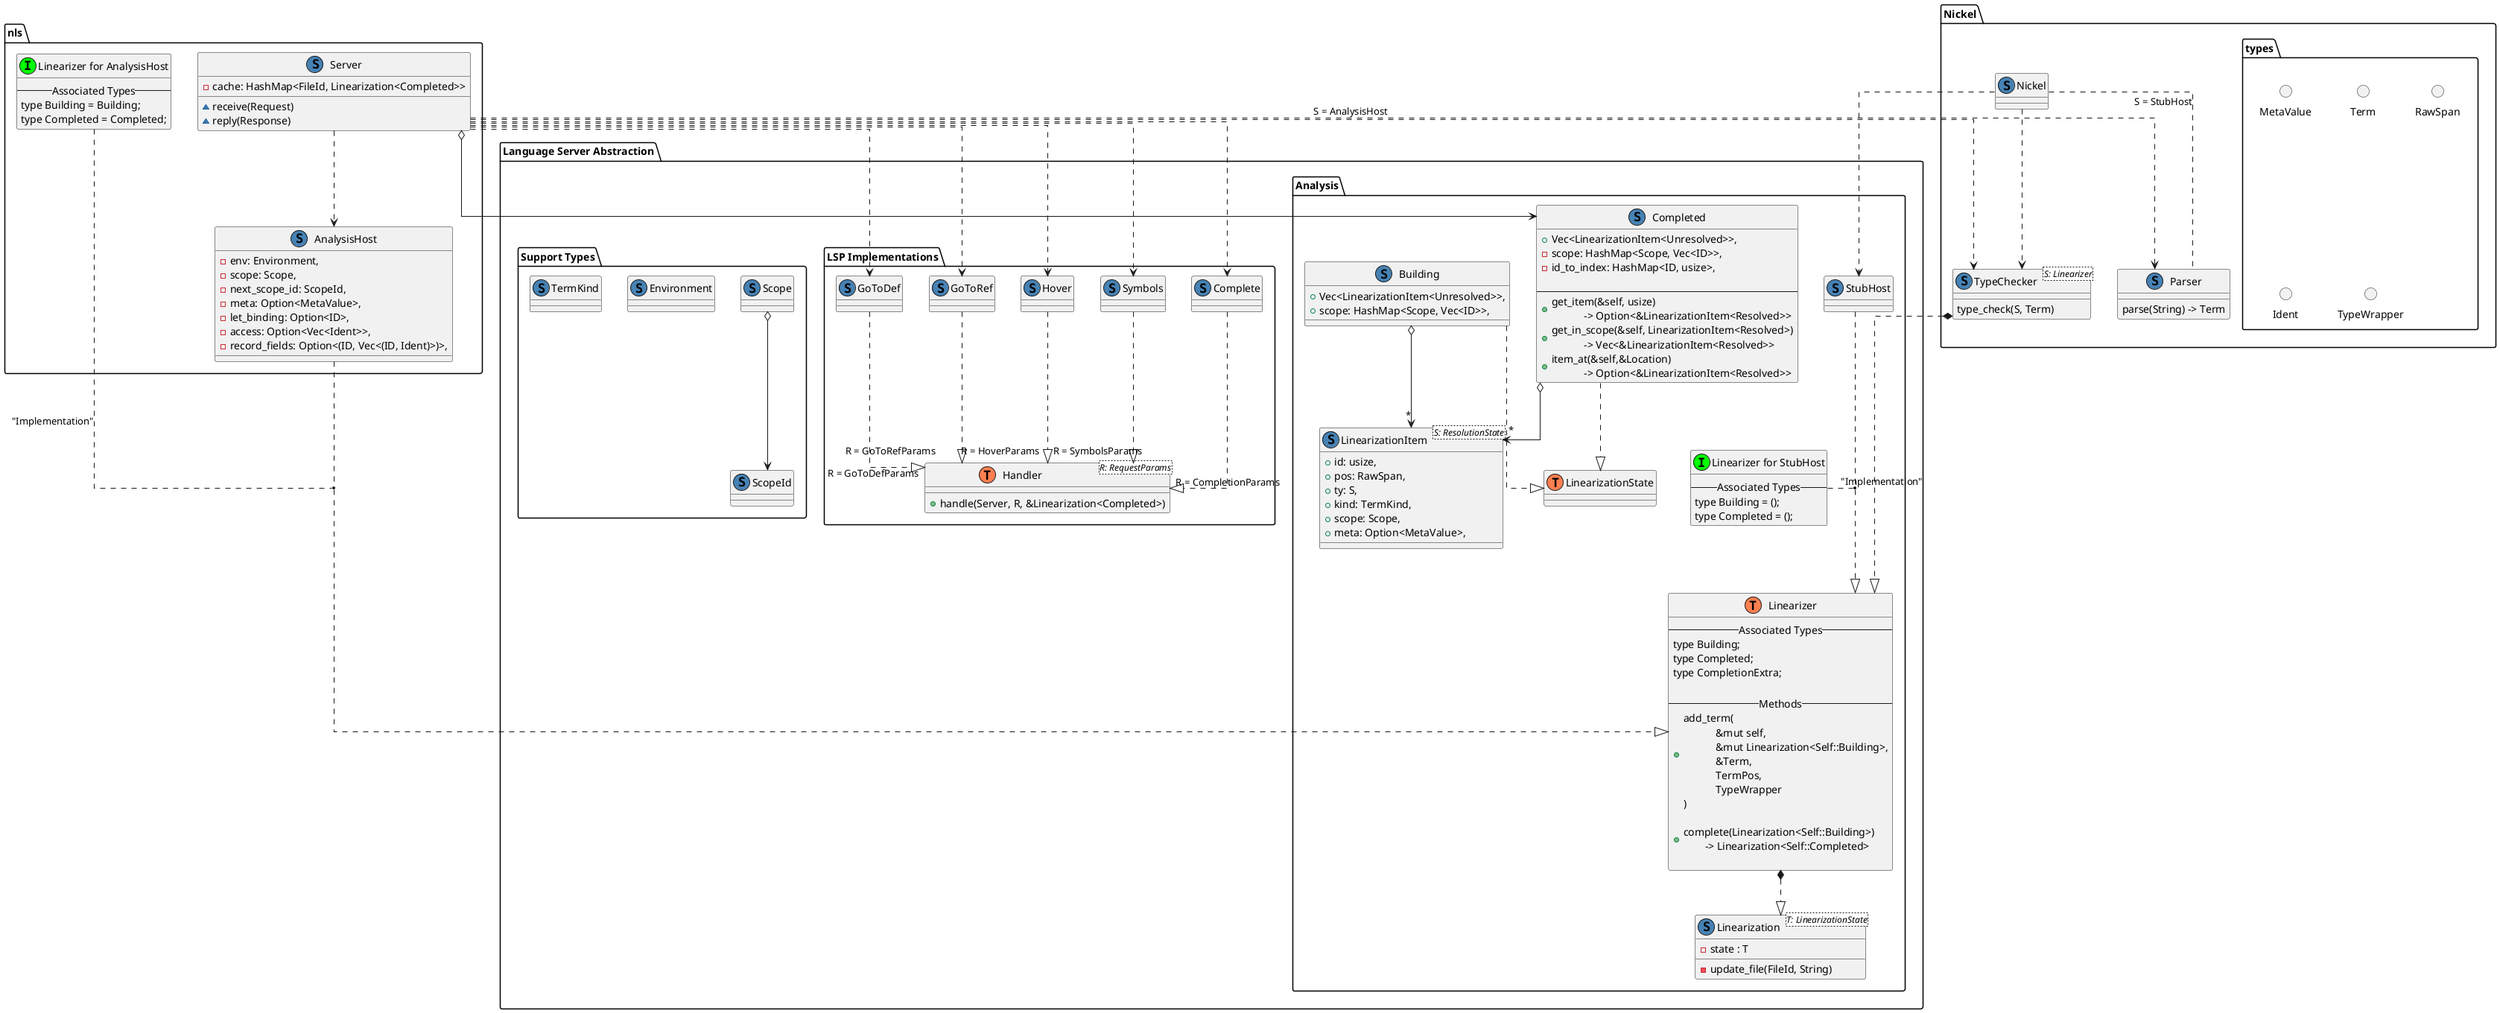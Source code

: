 @startuml
skinparam linetype ortho
skinparam groupInheritance 2

package "Language Server Abstraction" {

    package Analysis {

        class Linearizer << (T,coral) >> {
            -- Associated Types --
            type Building;
            type Completed;
            type CompletionExtra;

            -- Methods --
            + add_term(\n\
            &mut self,\n\
            &mut Linearization<Self::Building>,\n\
            &Term,\n\
            TermPos,\n\
            TypeWrapper
            )

            +complete(Linearization<Self::Building>)\n\t-> Linearization<Self::Completed>

        }

        class Linearization<T: LinearizationState> << (S,steelblue) >> {
            - state : T
            - update_file(FileId, String)
        }


        class LinearizationState << (T,coral) >> {}

        class Building << (S,steelblue) >> {
            + Vec<LinearizationItem<Unresolved>>,
            + scope: HashMap<Scope, Vec<ID>>,
        }

        class Completed << (S,steelblue) >> {
            + Vec<LinearizationItem<Unresolved>>,
            - scope: HashMap<Scope, Vec<ID>>,
            - id_to_index: HashMap<ID, usize>,

            --
            + get_item(&self, usize) \n\
            -> Option<&LinearizationItem<Resolved>>
            + get_in_scope(&self, LinearizationItem<Resolved>)\n\
            -> Vec<&LinearizationItem<Resolved>>
            + item_at(&self,&Location) \n\
            -> Option<&LinearizationItem<Resolved>>
        }

        class LinearizationItem<S: ResolutionState> << (S,steelblue) >> {
            + id: usize,
            + pos: RawSpan,
            + ty: S,
            + kind: TermKind,
            + scope: Scope,
            + meta: Option<MetaValue>,
        }


        class StubHost << (S,steelblue) >> {
        }

        class "Linearizer for StubHost" as impl_linearizer_for_StubHost << (I,lime) >> {
            -- Associated Types --
            type Building = ();
            type Completed = ();
        }

    }

    package "LSP Implementations" {
        class Handler <R: RequestParams> << (T,coral) >> {
            + handle(Server, R, &Linearization<Completed>)
        }

        class GoToRef << (S,steelblue) >> {}
        class GoToDef << (S,steelblue) >> {}
        class Complete << (S,steelblue) >> {}
        class Symbols << (S,steelblue) >> {}
        class Hover << (S,steelblue) >> {}
    }


    package "Support Types" {
        class Scope << (S,steelblue) >> {}
        class ScopeId << (S,steelblue) >> {}
        class Environment << (S,steelblue) >> {}
        class TermKind << (S,steelblue) >> {}
    }
}

package nls {

    class Server << (S,steelblue) >> {
        - cache: HashMap<FileId, Linearization<Completed>>

        ~ receive(Request)
        ~ reply(Response)
    }

    class AnalysisHost << (S,steelblue) >> {
        - env: Environment,
        - scope: Scope,
        - next_scope_id: ScopeId,
        - meta: Option<MetaValue>,
        - let_binding: Option<ID>,
        - access: Option<Vec<Ident>>,
        - {field} record_fields: Option<(ID, Vec<(ID, Ident)>)>,
    }

    class "Linearizer for AnalysisHost" as impl_linearizer_for_AnalysisHost << (I,lime) >> {
        -- Associated Types --
        type Building = Building;
        type Completed = Completed;
    }

}

package Nickel {

    package types {

        circle MetaValue << (S,steelblue) >> {}

        circle Term << (S,steelblue) >> {}

        circle RawSpan << (S,steelblue) >> {}

        circle Ident << (S,steelblue) >> {}

        circle TypeWrapper << (S,steelblue) >> {}

    }

    class Parser << (S,steelblue) >> {
        parse(String) -> Term
    }

    class TypeChecker<S: Linearizer> << (S,steelblue) >> {
        type_check(S, Term)
    }

    class "Nickel" as Nickel_bin << (S,steelblue) >>  {

    }

}

AnalysisHost ..|> Linearizer
impl_linearizer_for_AnalysisHost . (AnalysisHost, Linearizer) : "Implementation"

StubHost ..|> Linearizer
impl_linearizer_for_StubHost . (StubHost, Linearizer) : "Implementation"

' impl_linearizer_for_AnalysisHost ..> Building
' impl_linearizer_for_AnalysisHost ..> Completed



Completed ..|> LinearizationState
Completed o--> "*" LinearizationItem
' Completed o--> Scope


Building o--> "*" LinearizationItem
Building ..|> LinearizationState

' Building o--> Scope

' AnalysisHost o--> Scope
' AnalysisHost o--> ScopeId
' AnalysisHost o--> Environment
' AnalysisHost o--> MetaValue
' AnalysisHost o--> Ident

Linearizer *..|> Linearization
' Linearizer ..> Term
' Linearizer ..> TypeWrapper
' Linearizer ..> Ident


' LinearizationItem o--> RawSpan
' LinearizationItem o--> Scope
' LinearizationItem o--> TermKind
' LinearizationItem o--> MetaValue

Scope o--> ScopeId

Server o--> Completed
Server ..> AnalysisHost
Server ..> TypeChecker
Server ..> Parser : "S = AnalysisHost"

Server ..> GoToRef
Server ..> GoToDef
Server ..> Complete
Server ..> Symbols
Server ..> Hover

GoToRef ..|> "R = GoToRefParams" Handler
GoToDef  ..|>"R = GoToDefParams" Handler
Complete  ..|>"R = CompletionParams" Handler
Symbols ..|>"R = SymbolsParams" Handler
Hover ..|> "R = HoverParams" Handler

TypeChecker *..|> Linearizer

Nickel_bin ..> StubHost
Nickel_bin ..Parser : "S = StubHost"
Nickel_bin ..> TypeChecker
' Parser ..> Term








@enduml
